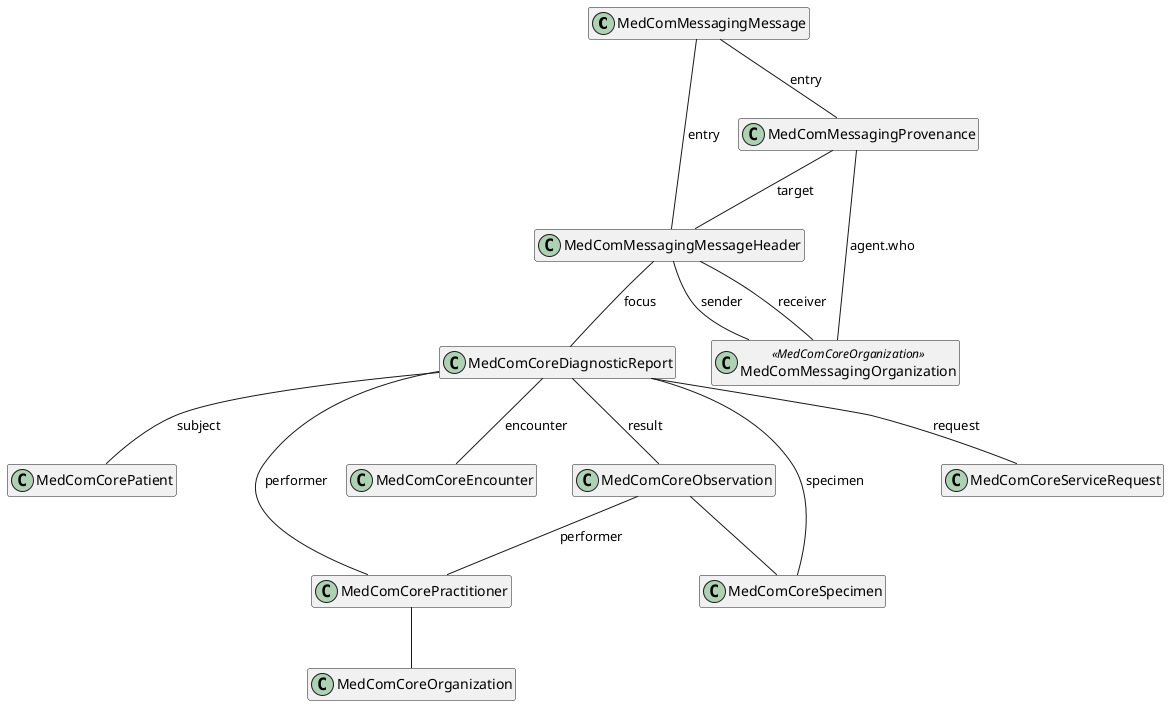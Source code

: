 @startuml HomeCareObservation

hide empty members

top to bottom direction

class "MedComMessagingMessage" as message
class "MedComMessagingMessageHeader" as messageheader
class "MedComMessagingProvenance" as provenance
class "MedComMessagingOrganization" as messagingOrganization <<MedComCoreOrganization>>
class "MedComCorePatient" as patient
class "MedComCorePractitioner" as author
class "MedComCoreEncounter" as encounter
class "MedComCoreOrganization" as organization
class "MedComCoreDiagnosticReport" as diagnosticReport
class "MedComCoreObservation" as observation
class "MedComCoreSpecimen" as specimen 
class "MedComCoreServiceRequest" as request


message -- messageheader : "entry"
messageheader -- diagnosticReport : "focus"
diagnosticReport -- patient : "subject"
message -- provenance : "entry"
provenance -- messageheader : "target" 
provenance -- messagingOrganization : "agent.who"
diagnosticReport -- encounter : "encounter"
diagnosticReport -- request: "request"
diagnosticReport -- author: "performer"
diagnosticReport -- observation : "result"
diagnosticReport -- specimen : "specimen"
observation -- specimen
observation -- author:"performer"
author -- organization
messageheader -- messagingOrganization : "receiver"
messageheader -- messagingOrganization : "sender"

@enduml